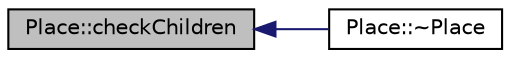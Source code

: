 digraph "Place::checkChildren"
{
  edge [fontname="Helvetica",fontsize="10",labelfontname="Helvetica",labelfontsize="10"];
  node [fontname="Helvetica",fontsize="10",shape=record];
  rankdir="LR";
  Node1 [label="Place::checkChildren",height=0.2,width=0.4,color="black", fillcolor="grey75", style="filled", fontcolor="black"];
  Node1 -> Node2 [dir="back",color="midnightblue",fontsize="10",style="solid",fontname="Helvetica"];
  Node2 [label="Place::~Place",height=0.2,width=0.4,color="black", fillcolor="white", style="filled",URL="$dd/d21/class_place.html#ac2beec60ce093868a1911acf4de7edda"];
}

